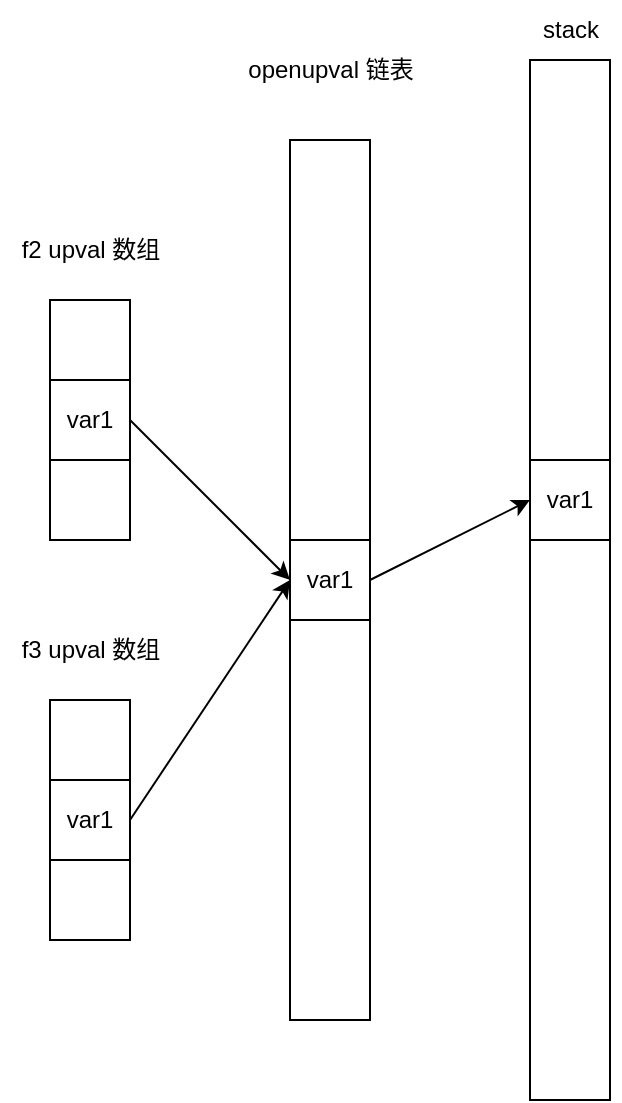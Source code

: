 <mxfile version="24.7.1" type="github">
  <diagram name="第 1 页" id="LyyMd3wYEGsGenm0caD8">
    <mxGraphModel dx="1213" dy="744" grid="1" gridSize="10" guides="1" tooltips="1" connect="1" arrows="1" fold="1" page="1" pageScale="1" pageWidth="827" pageHeight="1169" math="0" shadow="0">
      <root>
        <mxCell id="0" />
        <mxCell id="1" parent="0" />
        <mxCell id="kiYGVAijoNp6JFgasiXF-1" value="" style="rounded=0;whiteSpace=wrap;html=1;" vertex="1" parent="1">
          <mxGeometry x="199" y="198" width="40" height="40" as="geometry" />
        </mxCell>
        <mxCell id="kiYGVAijoNp6JFgasiXF-2" value="var1" style="rounded=0;whiteSpace=wrap;html=1;" vertex="1" parent="1">
          <mxGeometry x="199" y="238" width="40" height="40" as="geometry" />
        </mxCell>
        <mxCell id="kiYGVAijoNp6JFgasiXF-3" value="" style="rounded=0;whiteSpace=wrap;html=1;" vertex="1" parent="1">
          <mxGeometry x="199" y="278" width="40" height="40" as="geometry" />
        </mxCell>
        <mxCell id="kiYGVAijoNp6JFgasiXF-6" value="f2 upval 数组" style="text;html=1;align=center;verticalAlign=middle;resizable=0;points=[];autosize=1;strokeColor=none;fillColor=none;" vertex="1" parent="1">
          <mxGeometry x="174" y="158" width="90" height="30" as="geometry" />
        </mxCell>
        <mxCell id="kiYGVAijoNp6JFgasiXF-7" value="" style="rounded=0;whiteSpace=wrap;html=1;" vertex="1" parent="1">
          <mxGeometry x="199" y="398" width="40" height="40" as="geometry" />
        </mxCell>
        <mxCell id="kiYGVAijoNp6JFgasiXF-8" value="var1" style="rounded=0;whiteSpace=wrap;html=1;" vertex="1" parent="1">
          <mxGeometry x="199" y="438" width="40" height="40" as="geometry" />
        </mxCell>
        <mxCell id="kiYGVAijoNp6JFgasiXF-9" value="" style="rounded=0;whiteSpace=wrap;html=1;" vertex="1" parent="1">
          <mxGeometry x="199" y="478" width="40" height="40" as="geometry" />
        </mxCell>
        <mxCell id="kiYGVAijoNp6JFgasiXF-10" value="f3 upval 数组" style="text;html=1;align=center;verticalAlign=middle;resizable=0;points=[];autosize=1;strokeColor=none;fillColor=none;" vertex="1" parent="1">
          <mxGeometry x="174" y="358" width="90" height="30" as="geometry" />
        </mxCell>
        <mxCell id="kiYGVAijoNp6JFgasiXF-11" value="" style="rounded=0;whiteSpace=wrap;html=1;" vertex="1" parent="1">
          <mxGeometry x="319" y="118" width="40" height="200" as="geometry" />
        </mxCell>
        <mxCell id="kiYGVAijoNp6JFgasiXF-12" value="" style="rounded=0;whiteSpace=wrap;html=1;" vertex="1" parent="1">
          <mxGeometry x="319" y="358" width="40" height="200" as="geometry" />
        </mxCell>
        <mxCell id="kiYGVAijoNp6JFgasiXF-13" value="var1" style="rounded=0;whiteSpace=wrap;html=1;" vertex="1" parent="1">
          <mxGeometry x="319" y="318" width="40" height="40" as="geometry" />
        </mxCell>
        <mxCell id="kiYGVAijoNp6JFgasiXF-14" value="openupval 链表" style="text;html=1;align=center;verticalAlign=middle;resizable=0;points=[];autosize=1;strokeColor=none;fillColor=none;" vertex="1" parent="1">
          <mxGeometry x="284" y="68" width="110" height="30" as="geometry" />
        </mxCell>
        <mxCell id="kiYGVAijoNp6JFgasiXF-15" value="" style="rounded=0;whiteSpace=wrap;html=1;" vertex="1" parent="1">
          <mxGeometry x="439" y="318" width="40" height="280" as="geometry" />
        </mxCell>
        <mxCell id="kiYGVAijoNp6JFgasiXF-16" value="var1" style="rounded=0;whiteSpace=wrap;html=1;" vertex="1" parent="1">
          <mxGeometry x="439" y="278" width="40" height="40" as="geometry" />
        </mxCell>
        <mxCell id="kiYGVAijoNp6JFgasiXF-17" value="" style="rounded=0;whiteSpace=wrap;html=1;" vertex="1" parent="1">
          <mxGeometry x="439" y="78" width="40" height="200" as="geometry" />
        </mxCell>
        <mxCell id="kiYGVAijoNp6JFgasiXF-18" value="stack" style="text;html=1;align=center;verticalAlign=middle;resizable=0;points=[];autosize=1;strokeColor=none;fillColor=none;" vertex="1" parent="1">
          <mxGeometry x="434" y="48" width="50" height="30" as="geometry" />
        </mxCell>
        <mxCell id="kiYGVAijoNp6JFgasiXF-19" value="" style="endArrow=classic;html=1;rounded=0;exitX=1;exitY=0.5;exitDx=0;exitDy=0;entryX=0;entryY=0.5;entryDx=0;entryDy=0;" edge="1" parent="1" source="kiYGVAijoNp6JFgasiXF-2" target="kiYGVAijoNp6JFgasiXF-13">
          <mxGeometry width="50" height="50" relative="1" as="geometry">
            <mxPoint x="469" y="418" as="sourcePoint" />
            <mxPoint x="519" y="368" as="targetPoint" />
          </mxGeometry>
        </mxCell>
        <mxCell id="kiYGVAijoNp6JFgasiXF-20" value="" style="endArrow=classic;html=1;rounded=0;exitX=1;exitY=0.5;exitDx=0;exitDy=0;entryX=0;entryY=0.5;entryDx=0;entryDy=0;" edge="1" parent="1" source="kiYGVAijoNp6JFgasiXF-8" target="kiYGVAijoNp6JFgasiXF-13">
          <mxGeometry width="50" height="50" relative="1" as="geometry">
            <mxPoint x="469" y="418" as="sourcePoint" />
            <mxPoint x="519" y="368" as="targetPoint" />
          </mxGeometry>
        </mxCell>
        <mxCell id="kiYGVAijoNp6JFgasiXF-21" value="" style="endArrow=classic;html=1;rounded=0;exitX=1;exitY=0.5;exitDx=0;exitDy=0;entryX=0;entryY=0.5;entryDx=0;entryDy=0;" edge="1" parent="1" source="kiYGVAijoNp6JFgasiXF-13" target="kiYGVAijoNp6JFgasiXF-16">
          <mxGeometry width="50" height="50" relative="1" as="geometry">
            <mxPoint x="469" y="418" as="sourcePoint" />
            <mxPoint x="519" y="368" as="targetPoint" />
          </mxGeometry>
        </mxCell>
      </root>
    </mxGraphModel>
  </diagram>
</mxfile>
